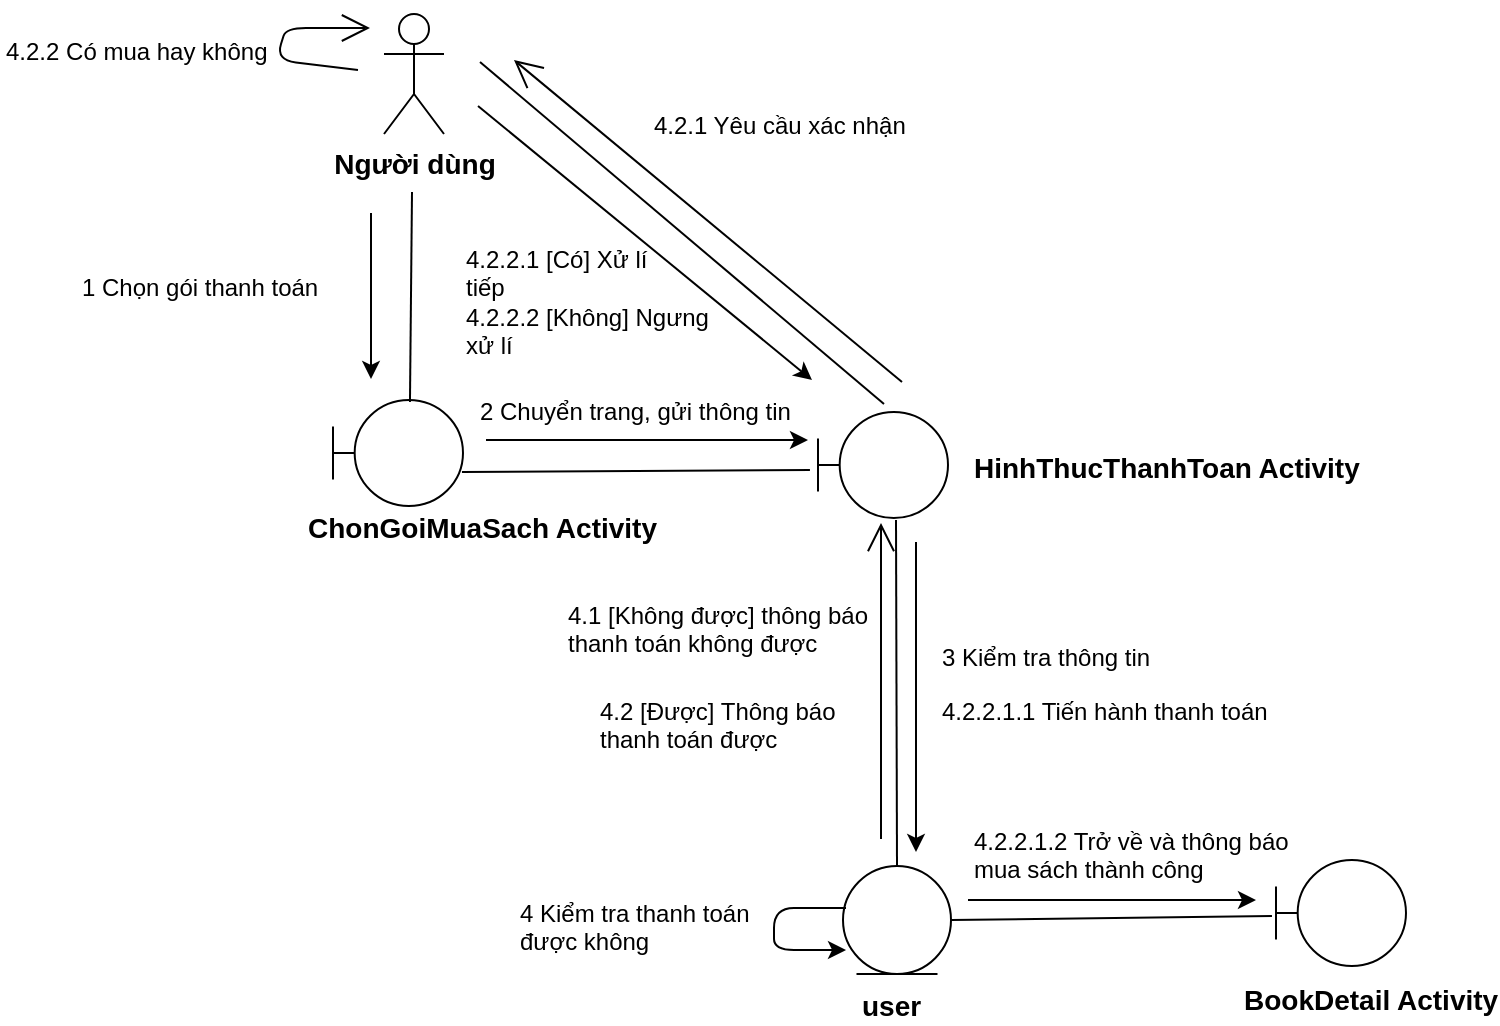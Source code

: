 <mxfile version="10.7.5" type="device"><diagram id="8bweeiHMSyL54mm3GHqK" name="Page-1"><mxGraphModel dx="1080" dy="912" grid="0" gridSize="10" guides="1" tooltips="1" connect="1" arrows="1" fold="1" page="0" pageScale="1" pageWidth="850" pageHeight="1100" math="0" shadow="0"><root><mxCell id="0"/><mxCell id="1" parent="0"/><mxCell id="w2-ppL0lDl92-JihxDCo-1" value="Người dùng" style="shape=umlActor;verticalLabelPosition=bottom;labelBackgroundColor=#ffffff;verticalAlign=top;html=1;outlineConnect=0;fontSize=14;fontStyle=1" parent="1" vertex="1"><mxGeometry x="259" y="-139" width="30" height="60" as="geometry"/></mxCell><mxCell id="w2-ppL0lDl92-JihxDCo-3" value="" style="shape=umlBoundary;whiteSpace=wrap;html=1;strokeColor=#000000;fontSize=14;fontStyle=1" parent="1" vertex="1"><mxGeometry x="233.5" y="54" width="65" height="53" as="geometry"/></mxCell><mxCell id="w2-ppL0lDl92-JihxDCo-5" value="" style="ellipse;shape=umlEntity;whiteSpace=wrap;html=1;strokeColor=#000000;fontSize=14;fontStyle=1" parent="1" vertex="1"><mxGeometry x="488.5" y="287" width="54" height="54" as="geometry"/></mxCell><mxCell id="w2-ppL0lDl92-JihxDCo-16" value="" style="shape=umlBoundary;whiteSpace=wrap;html=1;strokeColor=#000000;fontSize=14;fontStyle=1" parent="1" vertex="1"><mxGeometry x="476" y="60" width="65" height="53" as="geometry"/></mxCell><mxCell id="w2-ppL0lDl92-JihxDCo-19" value="ChonGoiMuaSach Activity" style="text;html=1;resizable=0;points=[];autosize=1;align=left;verticalAlign=top;spacingTop=-4;fontSize=14;fontStyle=1" parent="1" vertex="1"><mxGeometry x="218.5" y="107" width="173" height="17" as="geometry"/></mxCell><mxCell id="w2-ppL0lDl92-JihxDCo-56" value="HinhThucThanhToan Activity" style="text;html=1;resizable=0;points=[];autosize=1;align=left;verticalAlign=top;spacingTop=-4;fontSize=14;fontStyle=1" parent="1" vertex="1"><mxGeometry x="552" y="77" width="170" height="20" as="geometry"/></mxCell><mxCell id="w2-ppL0lDl92-JihxDCo-59" value="user" style="text;html=1;resizable=0;points=[];autosize=1;align=left;verticalAlign=top;spacingTop=-4;fontSize=14;fontStyle=1" parent="1" vertex="1"><mxGeometry x="495.5" y="346" width="40" height="20" as="geometry"/></mxCell><mxCell id="w2-ppL0lDl92-JihxDCo-106" value="" style="shape=umlBoundary;whiteSpace=wrap;html=1;strokeColor=#000000;fontSize=14;fontStyle=1" parent="1" vertex="1"><mxGeometry x="705" y="284" width="65" height="53" as="geometry"/></mxCell><mxCell id="w2-ppL0lDl92-JihxDCo-107" value="BookDetail Activity" style="text;html=1;resizable=0;points=[];autosize=1;align=left;verticalAlign=top;spacingTop=-4;fontSize=14;fontStyle=1" parent="1" vertex="1"><mxGeometry x="687" y="343" width="110" height="20" as="geometry"/></mxCell><mxCell id="-_LIhLwUeXXJRPc-vz6w-1" value="" style="endArrow=none;html=1;entryX=0.592;entryY=0.019;entryDx=0;entryDy=0;entryPerimeter=0;" edge="1" parent="1" target="w2-ppL0lDl92-JihxDCo-3"><mxGeometry width="50" height="50" relative="1" as="geometry"><mxPoint x="273" y="-50" as="sourcePoint"/><mxPoint x="229" y="84" as="targetPoint"/></mxGeometry></mxCell><mxCell id="-_LIhLwUeXXJRPc-vz6w-2" value="" style="endArrow=none;html=1;exitX=0.992;exitY=0.679;exitDx=0;exitDy=0;exitPerimeter=0;entryX=-0.062;entryY=0.547;entryDx=0;entryDy=0;entryPerimeter=0;" edge="1" parent="1" source="w2-ppL0lDl92-JihxDCo-3" target="w2-ppL0lDl92-JihxDCo-16"><mxGeometry width="50" height="50" relative="1" as="geometry"><mxPoint x="409" y="208" as="sourcePoint"/><mxPoint x="459" y="158" as="targetPoint"/></mxGeometry></mxCell><mxCell id="-_LIhLwUeXXJRPc-vz6w-3" value="" style="endArrow=none;html=1;entryX=0.6;entryY=1.019;entryDx=0;entryDy=0;entryPerimeter=0;exitX=0.5;exitY=0;exitDx=0;exitDy=0;" edge="1" parent="1" source="w2-ppL0lDl92-JihxDCo-5" target="w2-ppL0lDl92-JihxDCo-16"><mxGeometry width="50" height="50" relative="1" as="geometry"><mxPoint x="521" y="262" as="sourcePoint"/><mxPoint x="571" y="212" as="targetPoint"/></mxGeometry></mxCell><mxCell id="-_LIhLwUeXXJRPc-vz6w-4" value="" style="endArrow=none;html=1;exitX=1;exitY=0.5;exitDx=0;exitDy=0;entryX=-0.031;entryY=0.528;entryDx=0;entryDy=0;entryPerimeter=0;" edge="1" parent="1" source="w2-ppL0lDl92-JihxDCo-5" target="w2-ppL0lDl92-JihxDCo-106"><mxGeometry width="50" height="50" relative="1" as="geometry"><mxPoint x="629" y="308" as="sourcePoint"/><mxPoint x="679" y="258" as="targetPoint"/></mxGeometry></mxCell><mxCell id="-_LIhLwUeXXJRPc-vz6w-5" value="" style="endArrow=classic;html=1;" edge="1" parent="1"><mxGeometry width="50" height="50" relative="1" as="geometry"><mxPoint x="252.5" y="-39.5" as="sourcePoint"/><mxPoint x="252.5" y="43.5" as="targetPoint"/></mxGeometry></mxCell><mxCell id="-_LIhLwUeXXJRPc-vz6w-6" value="" style="endArrow=classic;html=1;" edge="1" parent="1"><mxGeometry width="50" height="50" relative="1" as="geometry"><mxPoint x="310" y="74" as="sourcePoint"/><mxPoint x="471" y="74" as="targetPoint"/></mxGeometry></mxCell><mxCell id="-_LIhLwUeXXJRPc-vz6w-7" value="" style="endArrow=classic;html=1;" edge="1" parent="1"><mxGeometry width="50" height="50" relative="1" as="geometry"><mxPoint x="525" y="125" as="sourcePoint"/><mxPoint x="525" y="280" as="targetPoint"/></mxGeometry></mxCell><mxCell id="-_LIhLwUeXXJRPc-vz6w-8" value="" style="endArrow=classic;html=1;" edge="1" parent="1"><mxGeometry width="50" height="50" relative="1" as="geometry"><mxPoint x="551" y="304" as="sourcePoint"/><mxPoint x="695" y="304" as="targetPoint"/></mxGeometry></mxCell><mxCell id="-_LIhLwUeXXJRPc-vz6w-9" value="" style="endArrow=open;endFill=1;endSize=12;html=1;" edge="1" parent="1"><mxGeometry width="160" relative="1" as="geometry"><mxPoint x="507.5" y="273.5" as="sourcePoint"/><mxPoint x="507.5" y="115.5" as="targetPoint"/></mxGeometry></mxCell><mxCell id="-_LIhLwUeXXJRPc-vz6w-11" value="" style="endArrow=open;endFill=1;endSize=12;html=1;" edge="1" parent="1"><mxGeometry width="160" relative="1" as="geometry"><mxPoint x="518" y="45" as="sourcePoint"/><mxPoint x="324" y="-116" as="targetPoint"/></mxGeometry></mxCell><mxCell id="-_LIhLwUeXXJRPc-vz6w-12" value="1 Chọn gói thanh toán" style="text;html=1;resizable=0;points=[];autosize=1;align=left;verticalAlign=top;spacingTop=-4;" vertex="1" parent="1"><mxGeometry x="105.5" y="-12" width="128" height="14" as="geometry"/></mxCell><mxCell id="-_LIhLwUeXXJRPc-vz6w-13" value="2 Chuyển trang, gửi thông tin" style="text;html=1;resizable=0;points=[];autosize=1;align=left;verticalAlign=top;spacingTop=-4;" vertex="1" parent="1"><mxGeometry x="305" y="50" width="165" height="14" as="geometry"/></mxCell><mxCell id="-_LIhLwUeXXJRPc-vz6w-14" value="3 Kiểm tra thông tin" style="text;html=1;resizable=0;points=[];autosize=1;align=left;verticalAlign=top;spacingTop=-4;" vertex="1" parent="1"><mxGeometry x="535.5" y="173" width="114" height="14" as="geometry"/></mxCell><mxCell id="-_LIhLwUeXXJRPc-vz6w-15" value="" style="endArrow=classic;html=1;exitX=0.028;exitY=0.389;exitDx=0;exitDy=0;exitPerimeter=0;entryX=0.028;entryY=0.778;entryDx=0;entryDy=0;entryPerimeter=0;" edge="1" parent="1" source="w2-ppL0lDl92-JihxDCo-5" target="w2-ppL0lDl92-JihxDCo-5"><mxGeometry width="50" height="50" relative="1" as="geometry"><mxPoint x="295" y="331" as="sourcePoint"/><mxPoint x="401" y="338" as="targetPoint"/><Array as="points"><mxPoint x="454" y="308"/><mxPoint x="454" y="329"/></Array></mxGeometry></mxCell><mxCell id="-_LIhLwUeXXJRPc-vz6w-16" value="4 Kiểm tra thanh toán&lt;br&gt;được không&lt;br&gt;" style="text;html=1;resizable=0;points=[];autosize=1;align=left;verticalAlign=top;spacingTop=-4;" vertex="1" parent="1"><mxGeometry x="325" y="301" width="125" height="28" as="geometry"/></mxCell><mxCell id="-_LIhLwUeXXJRPc-vz6w-17" value="4.1 [Không được] thông báo&lt;br&gt;thanh toán không được&lt;br&gt;" style="text;html=1;resizable=0;points=[];autosize=1;align=left;verticalAlign=top;spacingTop=-4;" vertex="1" parent="1"><mxGeometry x="348.5" y="152" width="160" height="28" as="geometry"/></mxCell><mxCell id="-_LIhLwUeXXJRPc-vz6w-18" value="4.2 [Được] Thông báo&amp;nbsp;&lt;br&gt;thanh toán được&lt;br&gt;" style="text;html=1;resizable=0;points=[];autosize=1;align=left;verticalAlign=top;spacingTop=-4;" vertex="1" parent="1"><mxGeometry x="364.5" y="200" width="131" height="28" as="geometry"/></mxCell><mxCell id="-_LIhLwUeXXJRPc-vz6w-21" value="" style="endArrow=none;html=1;" edge="1" parent="1"><mxGeometry width="50" height="50" relative="1" as="geometry"><mxPoint x="307" y="-115" as="sourcePoint"/><mxPoint x="509" y="56" as="targetPoint"/></mxGeometry></mxCell><mxCell id="-_LIhLwUeXXJRPc-vz6w-22" value="" style="endArrow=classic;html=1;" edge="1" parent="1"><mxGeometry width="50" height="50" relative="1" as="geometry"><mxPoint x="306" y="-93" as="sourcePoint"/><mxPoint x="473" y="44" as="targetPoint"/></mxGeometry></mxCell><mxCell id="-_LIhLwUeXXJRPc-vz6w-23" value="4.2.1 Yêu cầu xác nhận" style="text;html=1;resizable=0;points=[];autosize=1;align=left;verticalAlign=top;spacingTop=-4;" vertex="1" parent="1"><mxGeometry x="391.5" y="-93" width="136" height="14" as="geometry"/></mxCell><mxCell id="-_LIhLwUeXXJRPc-vz6w-24" value="" style="endArrow=open;endFill=1;endSize=12;html=1;" edge="1" parent="1"><mxGeometry width="160" relative="1" as="geometry"><mxPoint x="246" y="-111" as="sourcePoint"/><mxPoint x="252" y="-132" as="targetPoint"/><Array as="points"><mxPoint x="205" y="-116"/><mxPoint x="210" y="-132"/></Array></mxGeometry></mxCell><mxCell id="-_LIhLwUeXXJRPc-vz6w-25" value="4.2.2 Có mua hay không" style="text;html=1;resizable=0;points=[];autosize=1;align=left;verticalAlign=top;spacingTop=-4;" vertex="1" parent="1"><mxGeometry x="67.5" y="-130" width="141" height="14" as="geometry"/></mxCell><mxCell id="-_LIhLwUeXXJRPc-vz6w-27" value="4.2.2.1 [Có] Xử lí&lt;br&gt;tiếp&lt;br&gt;4.2.2.2 [Không] Ngưng&lt;br&gt;xử lí&lt;br&gt;" style="text;html=1;resizable=0;points=[];autosize=1;align=left;verticalAlign=top;spacingTop=-4;" vertex="1" parent="1"><mxGeometry x="297.5" y="-26" width="131" height="56" as="geometry"/></mxCell><mxCell id="-_LIhLwUeXXJRPc-vz6w-29" value="4.2.2.1.1 Tiến hành thanh toán" style="text;html=1;resizable=0;points=[];autosize=1;align=left;verticalAlign=top;spacingTop=-4;" vertex="1" parent="1"><mxGeometry x="535.5" y="200" width="173" height="14" as="geometry"/></mxCell><mxCell id="-_LIhLwUeXXJRPc-vz6w-30" value="4.2.2.1.2 Trở về và thông báo&lt;br&gt;mua sách thành công&lt;br&gt;" style="text;html=1;resizable=0;points=[];autosize=1;align=left;verticalAlign=top;spacingTop=-4;" vertex="1" parent="1"><mxGeometry x="552" y="264.5" width="168" height="28" as="geometry"/></mxCell></root></mxGraphModel></diagram></mxfile>
